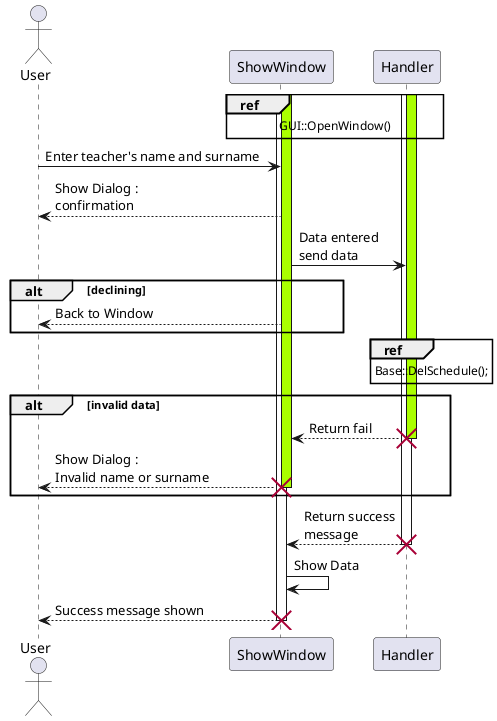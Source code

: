 @startuml
actor User


ref over ShowWindow, Handler: GUI::OpenWindow()
activate ShowWindow
activate ShowWindow #aaff00

activate Handler
activate Handler #aaff00

User -> ShowWindow : Enter teacher's name and surname
ShowWindow --> User : Show Dialog :\nconfirmation
ShowWindow -> Handler : Data entered\nsend data
alt declining
ShowWindow --> User: Back to Window
end
ref over Handler : Base::DelSchedule();
alt invalid data
Handler --> ShowWindow : Return fail
destroy Handler
ShowWindow --> User : Show Dialog :\nInvalid name or surname
destroy ShowWindow
end

Handler --> ShowWindow : Return success\nmessage
destroy Handler
ShowWindow -> ShowWindow : Show Data
ShowWindow --> User : Success message shown
destroy ShowWindow
@enduml